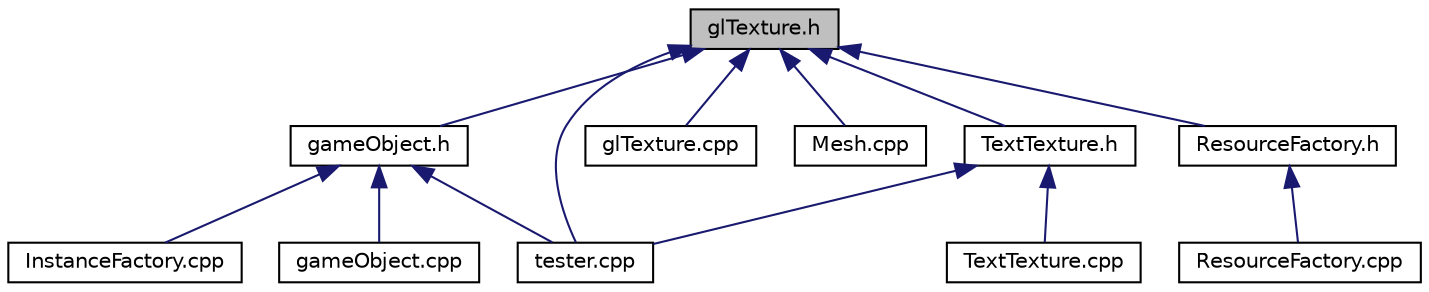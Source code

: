 digraph "glTexture.h"
{
  edge [fontname="Helvetica",fontsize="10",labelfontname="Helvetica",labelfontsize="10"];
  node [fontname="Helvetica",fontsize="10",shape=record];
  Node1 [label="glTexture.h",height=0.2,width=0.4,color="black", fillcolor="grey75", style="filled", fontcolor="black"];
  Node1 -> Node2 [dir="back",color="midnightblue",fontsize="10",style="solid",fontname="Helvetica"];
  Node2 [label="gameObject.h",height=0.2,width=0.4,color="black", fillcolor="white", style="filled",URL="$game_object_8h.html"];
  Node2 -> Node3 [dir="back",color="midnightblue",fontsize="10",style="solid",fontname="Helvetica"];
  Node3 [label="gameObject.cpp",height=0.2,width=0.4,color="black", fillcolor="white", style="filled",URL="$game_object_8cpp.html"];
  Node2 -> Node4 [dir="back",color="midnightblue",fontsize="10",style="solid",fontname="Helvetica"];
  Node4 [label="InstanceFactory.cpp",height=0.2,width=0.4,color="black", fillcolor="white", style="filled",URL="$_instance_factory_8cpp.html"];
  Node2 -> Node5 [dir="back",color="midnightblue",fontsize="10",style="solid",fontname="Helvetica"];
  Node5 [label="tester.cpp",height=0.2,width=0.4,color="black", fillcolor="white", style="filled",URL="$tester_8cpp.html"];
  Node1 -> Node6 [dir="back",color="midnightblue",fontsize="10",style="solid",fontname="Helvetica"];
  Node6 [label="glTexture.cpp",height=0.2,width=0.4,color="black", fillcolor="white", style="filled",URL="$gl_texture_8cpp.html"];
  Node1 -> Node7 [dir="back",color="midnightblue",fontsize="10",style="solid",fontname="Helvetica"];
  Node7 [label="Mesh.cpp",height=0.2,width=0.4,color="black", fillcolor="white", style="filled",URL="$_mesh_8cpp.html"];
  Node1 -> Node8 [dir="back",color="midnightblue",fontsize="10",style="solid",fontname="Helvetica"];
  Node8 [label="ResourceFactory.h",height=0.2,width=0.4,color="black", fillcolor="white", style="filled",URL="$_resource_factory_8h.html"];
  Node8 -> Node9 [dir="back",color="midnightblue",fontsize="10",style="solid",fontname="Helvetica"];
  Node9 [label="ResourceFactory.cpp",height=0.2,width=0.4,color="black", fillcolor="white", style="filled",URL="$_resource_factory_8cpp.html"];
  Node1 -> Node10 [dir="back",color="midnightblue",fontsize="10",style="solid",fontname="Helvetica"];
  Node10 [label="TextTexture.h",height=0.2,width=0.4,color="black", fillcolor="white", style="filled",URL="$_text_texture_8h.html"];
  Node10 -> Node5 [dir="back",color="midnightblue",fontsize="10",style="solid",fontname="Helvetica"];
  Node10 -> Node11 [dir="back",color="midnightblue",fontsize="10",style="solid",fontname="Helvetica"];
  Node11 [label="TextTexture.cpp",height=0.2,width=0.4,color="black", fillcolor="white", style="filled",URL="$_text_texture_8cpp.html"];
  Node1 -> Node5 [dir="back",color="midnightblue",fontsize="10",style="solid",fontname="Helvetica"];
}

